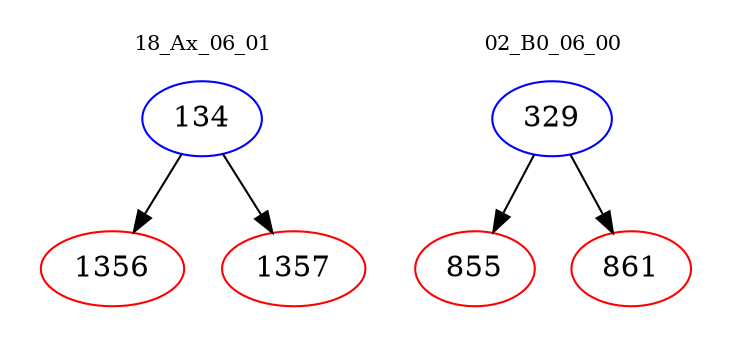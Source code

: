 digraph{
subgraph cluster_0 {
color = white
label = "18_Ax_06_01";
fontsize=10;
T0_134 [label="134", color="blue"]
T0_134 -> T0_1356 [color="black"]
T0_1356 [label="1356", color="red"]
T0_134 -> T0_1357 [color="black"]
T0_1357 [label="1357", color="red"]
}
subgraph cluster_1 {
color = white
label = "02_B0_06_00";
fontsize=10;
T1_329 [label="329", color="blue"]
T1_329 -> T1_855 [color="black"]
T1_855 [label="855", color="red"]
T1_329 -> T1_861 [color="black"]
T1_861 [label="861", color="red"]
}
}
